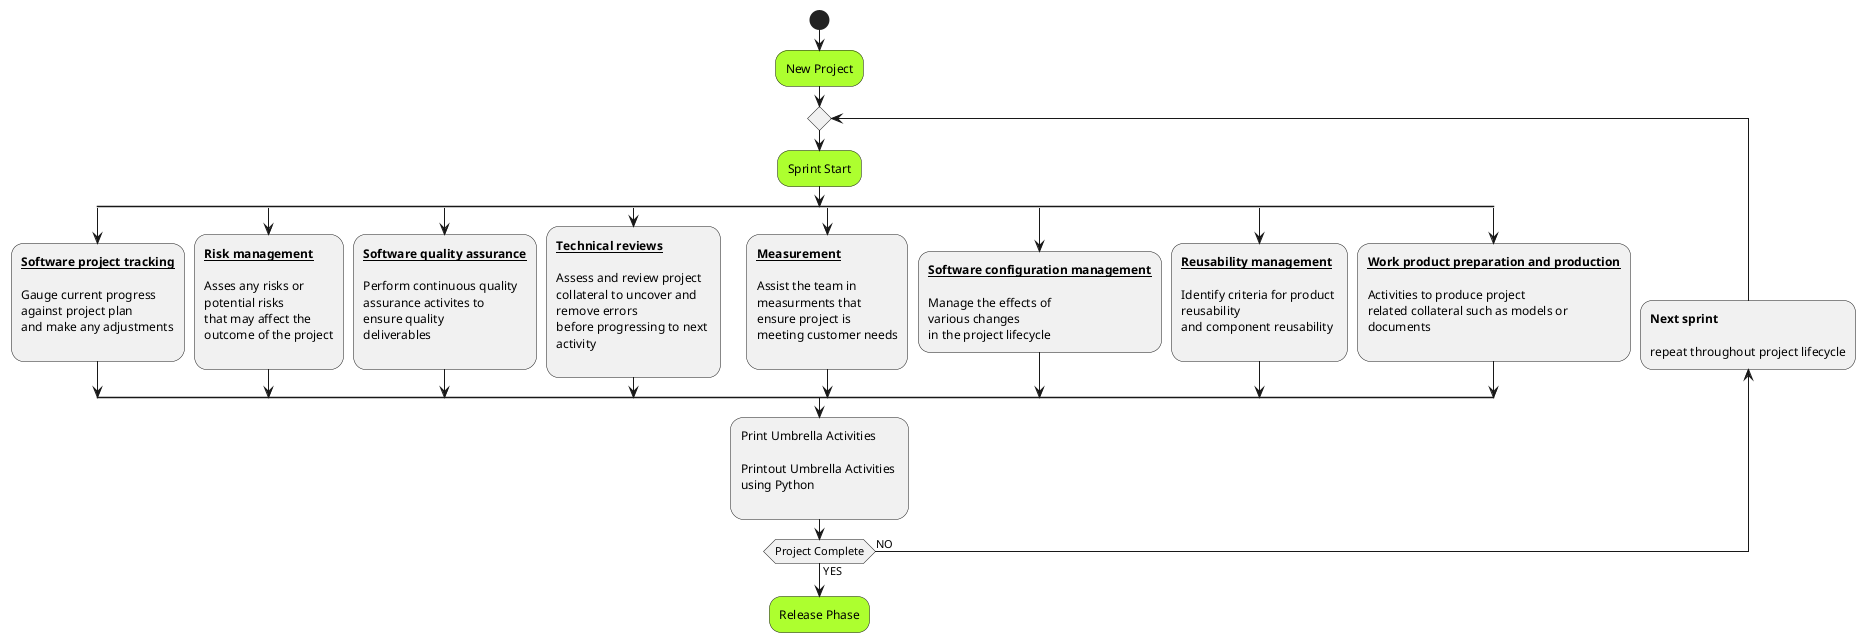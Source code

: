
@startuml UmbrellaActivities

start

#GreenYellow:New Project;

repeat
#GreenYellow:Sprint Start;
split
  :**__Software project tracking__**

  Gauge current progress
  against project plan
  and make any adjustments
  ;
split again
  :**__Risk management__**

  Asses any risks or
  potential risks
  that may affect the
  outcome of the project
  ;
split again
  :**__Software quality assurance__**
  
  Perform continuous quality
  assurance activites to 
  ensure quality 
  deliverables
  ;
split again
  :**__Technical reviews__**
  
  Assess and review project 
  collateral to uncover and 
  remove errors 
  before progressing to next 
  activity 
  ;
split again
  :**__Measurement__**
  
  Assist the team in 
  measurments that
  ensure project is 
  meeting customer needs
  ;
split again
  :**__Software configuration management__**

  Manage the effects of 
  various changes
  in the project lifecycle;
split again
  :**__Reusability management__**

  Identify criteria for product 
  reusability 
  and component reusability
  ;
split again
  :**__Work product preparation and production__**

  Activities to produce project 
  related collateral such as models or 
  documents
  ;
end split;

:Print Umbrella Activities

Printout Umbrella Activities 
using Python
;

backward :**Next sprint**\n\nrepeat throughout project lifecycle;

repeatwhile (Project Complete) is (NO) not (YES)

#GreenYellow:Release Phase;

@enduml

